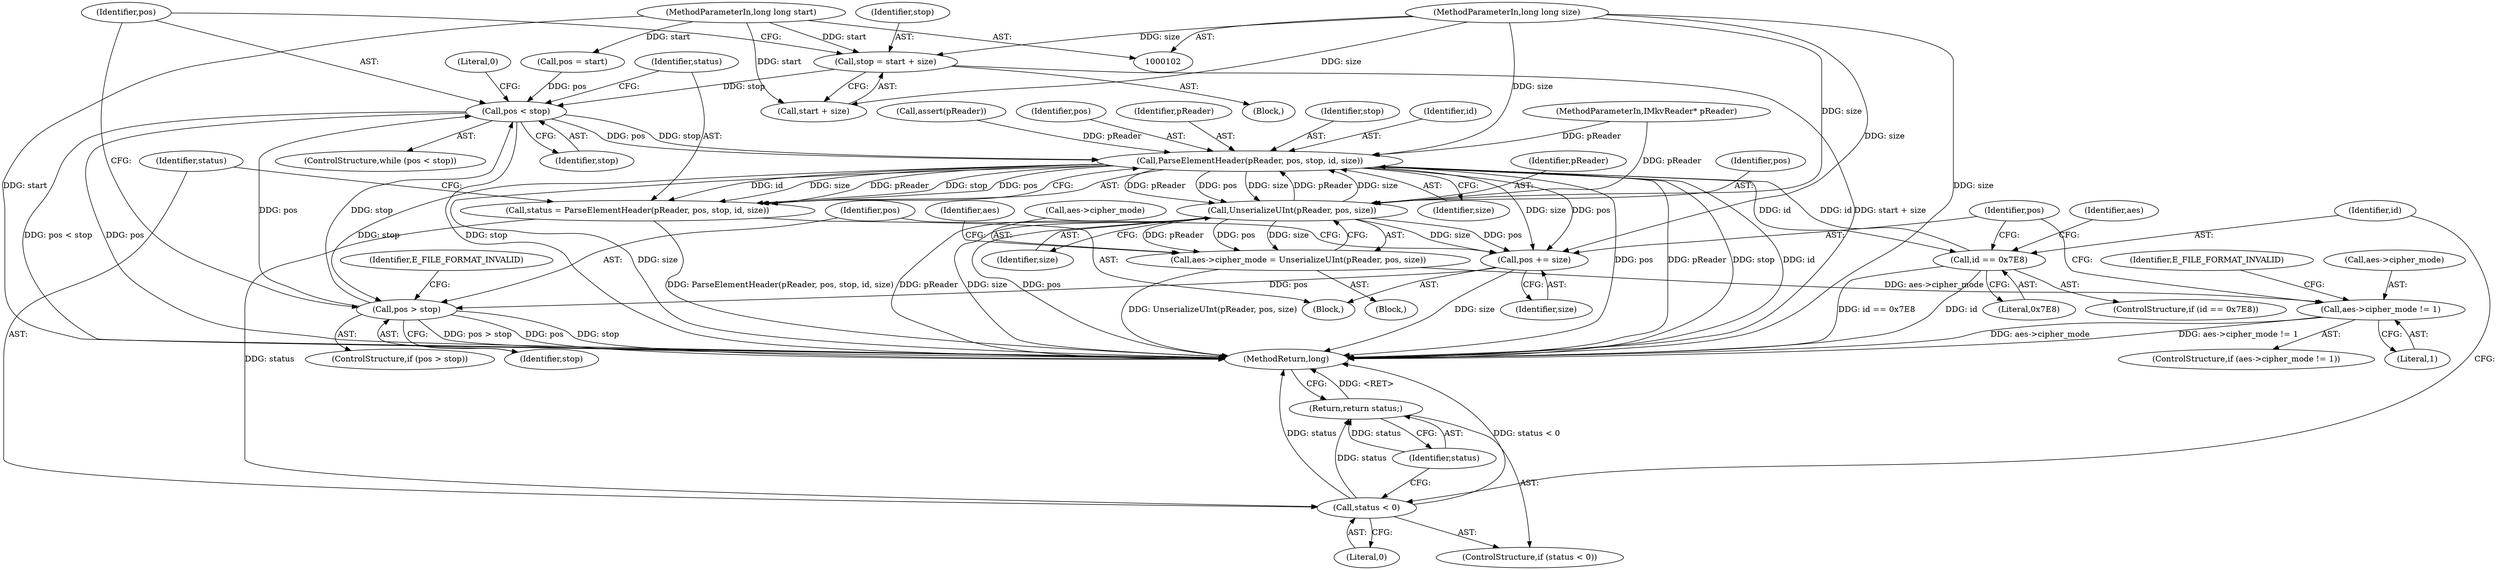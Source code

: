 digraph "0_Android_cc274e2abe8b2a6698a5c47d8aa4bb45f1f9538d_47@integer" {
"1000117" [label="(Call,stop = start + size)"];
"1000103" [label="(MethodParameterIn,long long start)"];
"1000104" [label="(MethodParameterIn,long long size)"];
"1000123" [label="(Call,pos < stop)"];
"1000132" [label="(Call,ParseElementHeader(pReader, pos, stop, id, size))"];
"1000130" [label="(Call,status = ParseElementHeader(pReader, pos, stop, id, size))"];
"1000139" [label="(Call,status < 0)"];
"1000142" [label="(Return,return status;)"];
"1000145" [label="(Call,id == 0x7E8)"];
"1000153" [label="(Call,UnserializeUInt(pReader, pos, size))"];
"1000149" [label="(Call,aes->cipher_mode = UnserializeUInt(pReader, pos, size))"];
"1000158" [label="(Call,aes->cipher_mode != 1)"];
"1000165" [label="(Call,pos += size)"];
"1000169" [label="(Call,pos > stop)"];
"1000108" [label="(Call,assert(pReader))"];
"1000105" [label="(MethodParameterIn,IMkvReader* pReader)"];
"1000164" [label="(Identifier,E_FILE_FORMAT_INVALID)"];
"1000126" [label="(Block,)"];
"1000124" [label="(Identifier,pos)"];
"1000131" [label="(Identifier,status)"];
"1000171" [label="(Identifier,stop)"];
"1000107" [label="(Block,)"];
"1000118" [label="(Identifier,stop)"];
"1000141" [label="(Literal,0)"];
"1000138" [label="(ControlStructure,if (status < 0))"];
"1000159" [label="(Call,aes->cipher_mode)"];
"1000149" [label="(Call,aes->cipher_mode = UnserializeUInt(pReader, pos, size))"];
"1000160" [label="(Identifier,aes)"];
"1000142" [label="(Return,return status;)"];
"1000155" [label="(Identifier,pos)"];
"1000169" [label="(Call,pos > stop)"];
"1000134" [label="(Identifier,pos)"];
"1000119" [label="(Call,start + size)"];
"1000125" [label="(Identifier,stop)"];
"1000140" [label="(Identifier,status)"];
"1000158" [label="(Call,aes->cipher_mode != 1)"];
"1000151" [label="(Identifier,aes)"];
"1000130" [label="(Call,status = ParseElementHeader(pReader, pos, stop, id, size))"];
"1000176" [label="(MethodReturn,long)"];
"1000156" [label="(Identifier,size)"];
"1000133" [label="(Identifier,pReader)"];
"1000166" [label="(Identifier,pos)"];
"1000150" [label="(Call,aes->cipher_mode)"];
"1000162" [label="(Literal,1)"];
"1000135" [label="(Identifier,stop)"];
"1000165" [label="(Call,pos += size)"];
"1000117" [label="(Call,stop = start + size)"];
"1000123" [label="(Call,pos < stop)"];
"1000122" [label="(ControlStructure,while (pos < stop))"];
"1000147" [label="(Literal,0x7E8)"];
"1000145" [label="(Call,id == 0x7E8)"];
"1000154" [label="(Identifier,pReader)"];
"1000148" [label="(Block,)"];
"1000167" [label="(Identifier,size)"];
"1000170" [label="(Identifier,pos)"];
"1000153" [label="(Call,UnserializeUInt(pReader, pos, size))"];
"1000173" [label="(Identifier,E_FILE_FORMAT_INVALID)"];
"1000168" [label="(ControlStructure,if (pos > stop))"];
"1000104" [label="(MethodParameterIn,long long size)"];
"1000103" [label="(MethodParameterIn,long long start)"];
"1000157" [label="(ControlStructure,if (aes->cipher_mode != 1))"];
"1000144" [label="(ControlStructure,if (id == 0x7E8))"];
"1000139" [label="(Call,status < 0)"];
"1000175" [label="(Literal,0)"];
"1000132" [label="(Call,ParseElementHeader(pReader, pos, stop, id, size))"];
"1000146" [label="(Identifier,id)"];
"1000137" [label="(Identifier,size)"];
"1000113" [label="(Call,pos = start)"];
"1000136" [label="(Identifier,id)"];
"1000143" [label="(Identifier,status)"];
"1000117" -> "1000107"  [label="AST: "];
"1000117" -> "1000119"  [label="CFG: "];
"1000118" -> "1000117"  [label="AST: "];
"1000119" -> "1000117"  [label="AST: "];
"1000124" -> "1000117"  [label="CFG: "];
"1000117" -> "1000176"  [label="DDG: start + size"];
"1000103" -> "1000117"  [label="DDG: start"];
"1000104" -> "1000117"  [label="DDG: size"];
"1000117" -> "1000123"  [label="DDG: stop"];
"1000103" -> "1000102"  [label="AST: "];
"1000103" -> "1000176"  [label="DDG: start"];
"1000103" -> "1000113"  [label="DDG: start"];
"1000103" -> "1000119"  [label="DDG: start"];
"1000104" -> "1000102"  [label="AST: "];
"1000104" -> "1000176"  [label="DDG: size"];
"1000104" -> "1000119"  [label="DDG: size"];
"1000104" -> "1000132"  [label="DDG: size"];
"1000104" -> "1000153"  [label="DDG: size"];
"1000104" -> "1000165"  [label="DDG: size"];
"1000123" -> "1000122"  [label="AST: "];
"1000123" -> "1000125"  [label="CFG: "];
"1000124" -> "1000123"  [label="AST: "];
"1000125" -> "1000123"  [label="AST: "];
"1000131" -> "1000123"  [label="CFG: "];
"1000175" -> "1000123"  [label="CFG: "];
"1000123" -> "1000176"  [label="DDG: stop"];
"1000123" -> "1000176"  [label="DDG: pos < stop"];
"1000123" -> "1000176"  [label="DDG: pos"];
"1000113" -> "1000123"  [label="DDG: pos"];
"1000169" -> "1000123"  [label="DDG: pos"];
"1000169" -> "1000123"  [label="DDG: stop"];
"1000123" -> "1000132"  [label="DDG: pos"];
"1000123" -> "1000132"  [label="DDG: stop"];
"1000132" -> "1000130"  [label="AST: "];
"1000132" -> "1000137"  [label="CFG: "];
"1000133" -> "1000132"  [label="AST: "];
"1000134" -> "1000132"  [label="AST: "];
"1000135" -> "1000132"  [label="AST: "];
"1000136" -> "1000132"  [label="AST: "];
"1000137" -> "1000132"  [label="AST: "];
"1000130" -> "1000132"  [label="CFG: "];
"1000132" -> "1000176"  [label="DDG: pReader"];
"1000132" -> "1000176"  [label="DDG: pos"];
"1000132" -> "1000176"  [label="DDG: stop"];
"1000132" -> "1000176"  [label="DDG: id"];
"1000132" -> "1000176"  [label="DDG: size"];
"1000132" -> "1000130"  [label="DDG: id"];
"1000132" -> "1000130"  [label="DDG: size"];
"1000132" -> "1000130"  [label="DDG: pReader"];
"1000132" -> "1000130"  [label="DDG: stop"];
"1000132" -> "1000130"  [label="DDG: pos"];
"1000153" -> "1000132"  [label="DDG: pReader"];
"1000153" -> "1000132"  [label="DDG: size"];
"1000108" -> "1000132"  [label="DDG: pReader"];
"1000105" -> "1000132"  [label="DDG: pReader"];
"1000145" -> "1000132"  [label="DDG: id"];
"1000132" -> "1000145"  [label="DDG: id"];
"1000132" -> "1000153"  [label="DDG: pReader"];
"1000132" -> "1000153"  [label="DDG: pos"];
"1000132" -> "1000153"  [label="DDG: size"];
"1000132" -> "1000165"  [label="DDG: size"];
"1000132" -> "1000165"  [label="DDG: pos"];
"1000132" -> "1000169"  [label="DDG: stop"];
"1000130" -> "1000126"  [label="AST: "];
"1000131" -> "1000130"  [label="AST: "];
"1000140" -> "1000130"  [label="CFG: "];
"1000130" -> "1000176"  [label="DDG: ParseElementHeader(pReader, pos, stop, id, size)"];
"1000130" -> "1000139"  [label="DDG: status"];
"1000139" -> "1000138"  [label="AST: "];
"1000139" -> "1000141"  [label="CFG: "];
"1000140" -> "1000139"  [label="AST: "];
"1000141" -> "1000139"  [label="AST: "];
"1000143" -> "1000139"  [label="CFG: "];
"1000146" -> "1000139"  [label="CFG: "];
"1000139" -> "1000176"  [label="DDG: status"];
"1000139" -> "1000176"  [label="DDG: status < 0"];
"1000139" -> "1000142"  [label="DDG: status"];
"1000142" -> "1000138"  [label="AST: "];
"1000142" -> "1000143"  [label="CFG: "];
"1000143" -> "1000142"  [label="AST: "];
"1000176" -> "1000142"  [label="CFG: "];
"1000142" -> "1000176"  [label="DDG: <RET>"];
"1000143" -> "1000142"  [label="DDG: status"];
"1000145" -> "1000144"  [label="AST: "];
"1000145" -> "1000147"  [label="CFG: "];
"1000146" -> "1000145"  [label="AST: "];
"1000147" -> "1000145"  [label="AST: "];
"1000151" -> "1000145"  [label="CFG: "];
"1000166" -> "1000145"  [label="CFG: "];
"1000145" -> "1000176"  [label="DDG: id"];
"1000145" -> "1000176"  [label="DDG: id == 0x7E8"];
"1000153" -> "1000149"  [label="AST: "];
"1000153" -> "1000156"  [label="CFG: "];
"1000154" -> "1000153"  [label="AST: "];
"1000155" -> "1000153"  [label="AST: "];
"1000156" -> "1000153"  [label="AST: "];
"1000149" -> "1000153"  [label="CFG: "];
"1000153" -> "1000176"  [label="DDG: pReader"];
"1000153" -> "1000176"  [label="DDG: size"];
"1000153" -> "1000176"  [label="DDG: pos"];
"1000153" -> "1000149"  [label="DDG: pReader"];
"1000153" -> "1000149"  [label="DDG: pos"];
"1000153" -> "1000149"  [label="DDG: size"];
"1000105" -> "1000153"  [label="DDG: pReader"];
"1000153" -> "1000165"  [label="DDG: size"];
"1000153" -> "1000165"  [label="DDG: pos"];
"1000149" -> "1000148"  [label="AST: "];
"1000150" -> "1000149"  [label="AST: "];
"1000160" -> "1000149"  [label="CFG: "];
"1000149" -> "1000176"  [label="DDG: UnserializeUInt(pReader, pos, size)"];
"1000149" -> "1000158"  [label="DDG: aes->cipher_mode"];
"1000158" -> "1000157"  [label="AST: "];
"1000158" -> "1000162"  [label="CFG: "];
"1000159" -> "1000158"  [label="AST: "];
"1000162" -> "1000158"  [label="AST: "];
"1000164" -> "1000158"  [label="CFG: "];
"1000166" -> "1000158"  [label="CFG: "];
"1000158" -> "1000176"  [label="DDG: aes->cipher_mode"];
"1000158" -> "1000176"  [label="DDG: aes->cipher_mode != 1"];
"1000165" -> "1000126"  [label="AST: "];
"1000165" -> "1000167"  [label="CFG: "];
"1000166" -> "1000165"  [label="AST: "];
"1000167" -> "1000165"  [label="AST: "];
"1000170" -> "1000165"  [label="CFG: "];
"1000165" -> "1000176"  [label="DDG: size"];
"1000165" -> "1000169"  [label="DDG: pos"];
"1000169" -> "1000168"  [label="AST: "];
"1000169" -> "1000171"  [label="CFG: "];
"1000170" -> "1000169"  [label="AST: "];
"1000171" -> "1000169"  [label="AST: "];
"1000124" -> "1000169"  [label="CFG: "];
"1000173" -> "1000169"  [label="CFG: "];
"1000169" -> "1000176"  [label="DDG: pos > stop"];
"1000169" -> "1000176"  [label="DDG: pos"];
"1000169" -> "1000176"  [label="DDG: stop"];
}

